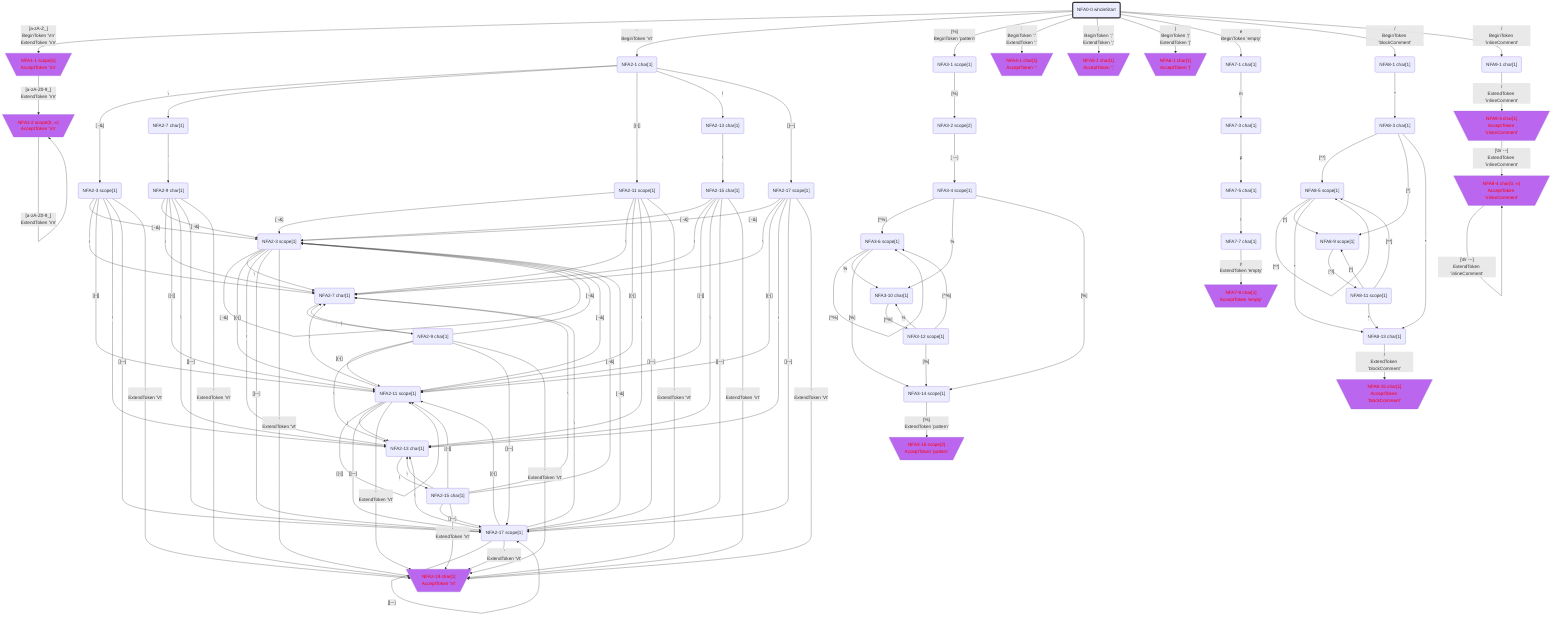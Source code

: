 flowchart
classDef c0001 color:#FF0000;
classDef c0010 stroke-dasharray: 10 10;
classDef c0011 stroke-dasharray: 10 10,color:#FF0000;
classDef c0100 fill:#BB66EE;
classDef c0101 fill:#BB66EE,color:#FF0000;
classDef c0110 fill:#BB66EE,stroke-dasharray: 10 10;
classDef c0111 fill:#BB66EE,stroke-dasharray: 10 10,color:#FF0000;
classDef c1000 stroke:#333,stroke-width:4px;
classDef c1001 stroke:#333,stroke-width:4px,color:#FF0000;
classDef c1010 stroke:#333,stroke-width:4px,stroke-dasharray: 10 10;
classDef c1011 stroke:#333,stroke-width:4px,stroke-dasharray: 10 10,color:#FF0000;
classDef c1100 stroke:#333,stroke-width:4px,fill:#BB66EE;
classDef c1101 stroke:#333,stroke-width:4px,fill:#BB66EE,color:#FF0000;
classDef c1110 stroke:#333,stroke-width:4px,fill:#BB66EE,stroke-dasharray: 10 10;
classDef c1111 stroke:#333,stroke-width:4px,fill:#BB66EE,stroke-dasharray: 10 10,color:#FF0000;
NFA0_0_238043("NFA0-0 wholeStart")
class NFA0_0_238043 c1000;
NFA1_1_44765691[\"NFA1-1 scope[1]
AcceptToken 'Vn'"/]
class NFA1_1_44765691 c0101;
NFA2_1_2142393("NFA2-1 char[1]")
NFA3_1_19281542("NFA3-1 scope[1]")
NFA4_1_39316155[\"NFA4-1 char[1]
AcceptToken ':'"/]
class NFA4_1_39316155 c0101;
NFA5_1_18301082[\"NFA5-1 char[1]
AcceptToken ';'"/]
class NFA5_1_18301082 c0101;
NFA6_1_30492010[\"NFA6-1 char[1]
AcceptToken '|'"/]
class NFA6_1_30492010 c0101;
NFA7_1_5992637("NFA7-1 char[1]")
NFA8_1_53933741("NFA8-1 char[1]")
NFA9_1_15641626("NFA9-1 char[1]")
NFA1_2_6556909[\"NFA1-2 scope{0, ∞}
AcceptToken 'Vn'"/]
class NFA1_2_6556909 c0101;
NFA2_3_61347601("NFA2-3 scope[1]")
NFA2_7_59012183("NFA2-7 char[1]")
NFA2_11_15257500("NFA2-11 scope[1]")
NFA2_13_3099778("NFA2-13 char[1]")
NFA2_17_27898002("NFA2-17 scope[1]")
NFA3_2_29169897("NFA3-2 scope[2]")
NFA7_3_3241099("NFA7-3 char[1]")
NFA8_3_50165743("NFA8-3 char[1]")
NFA9_3_49755431[\"NFA9-3 char[1]
AcceptToken 'inlineComment'"/]
class NFA9_3_49755431 c0101;
NFA2_3_3658088("NFA2-3 scope[1]")
NFA2_7_45145696("NFA2-7 char[1]")
NFA2_11_32922799("NFA2-11 scope[1]")
NFA2_13_27869743("NFA2-13 char[1]")
NFA2_17_49501095("NFA2-17 scope[1]")
NFA2_19_42856673[\"NFA2-19 char[1]
AcceptToken 'Vt'"/]
class NFA2_19_42856673 c0101;
NFA2_9_51713556("NFA2-9 char[1]")
NFA2_15_62768825("NFA2-15 char[1]")
NFA3_4_28048521("NFA3-4 scope[1]")
NFA7_5_61202487("NFA7-5 char[1]")
NFA8_5_36893359("NFA8-5 scope[1]")
NFA8_9_48838504("NFA8-9 scope[1]")
NFA8_13_63604780("NFA8-13 char[1]")
NFA9_4_35572112[\"NFA9-4 char{0, ∞}
AcceptToken 'inlineComment'"/]
class NFA9_4_35572112 c0101;
NFA2_9_57480441("NFA2-9 char[1]")
NFA2_15_47561922("NFA2-15 char[1]")
NFA3_6_57337714("NFA3-6 scope[1]")
NFA3_10_51110099("NFA3-10 char[1]")
NFA3_14_46277382("NFA3-14 scope[1]")
NFA7_7_44467520("NFA7-7 char[1]")
NFA8_11_64663364("NFA8-11 scope[1]")
NFA8_15_13843256[\"NFA8-15 char[1]
AcceptToken 'blockComment'"/]
class NFA8_15_13843256 c0101;
NFA3_12_45099364("NFA3-12 scope[1]")
NFA3_15_25404116[\"NFA3-15 scope[2]
AcceptToken 'pattern'"/]
class NFA3_15_25404116 c0101;
NFA7_9_27310456[\"NFA7-9 char[1]
AcceptToken 'empty'"/]
class NFA7_9_27310456 c0101;
NFA0_0_238043 -->|"[a-zA-Z_]
BeginToken 'Vn'
ExtendToken 'Vn'"|NFA1_1_44765691
NFA0_0_238043 -->|"'
BeginToken 'Vt'"|NFA2_1_2142393
NFA0_0_238043 -->|"[%]
BeginToken 'pattern'"|NFA3_1_19281542
NFA0_0_238043 -->|":
BeginToken ':'
ExtendToken ':'"|NFA4_1_39316155
NFA0_0_238043 -->|";
BeginToken ';'
ExtendToken ';'"|NFA5_1_18301082
NFA0_0_238043 -->|"|
BeginToken '|'
ExtendToken '|'"|NFA6_1_30492010
NFA0_0_238043 -->|"e
BeginToken 'empty'"|NFA7_1_5992637
NFA0_0_238043 -->|"/
BeginToken 'blockComment'"|NFA8_1_53933741
NFA0_0_238043 -->|"/
BeginToken 'inlineComment'"|NFA9_1_15641626
NFA1_1_44765691 -->|"[a-zA-Z0-9_]
ExtendToken 'Vn'"|NFA1_2_6556909
NFA2_1_2142393 -->|"[#32;-&]"|NFA2_3_61347601
NFA2_1_2142393 -->|"#92;"|NFA2_7_59012183
NFA2_1_2142393 -->|"[(-[]"|NFA2_11_15257500
NFA2_1_2142393 -->|"#92;"|NFA2_13_3099778
NFA2_1_2142393 -->|"[]-~]"|NFA2_17_27898002
NFA3_1_19281542 -->|"[%]"|NFA3_2_29169897
NFA7_1_5992637 -->|"m"|NFA7_3_3241099
NFA8_1_53933741 -->|"*"|NFA8_3_50165743
NFA9_1_15641626 -->|"/
ExtendToken 'inlineComment'"|NFA9_3_49755431
NFA1_2_6556909 -->|"[a-zA-Z0-9_]
ExtendToken 'Vn'"|NFA1_2_6556909
NFA2_3_61347601 -->|"[#32;-&]"|NFA2_3_3658088
NFA2_3_61347601 -->|"#92;"|NFA2_7_45145696
NFA2_3_61347601 -->|"[(-[]"|NFA2_11_32922799
NFA2_3_61347601 -->|"#92;"|NFA2_13_27869743
NFA2_3_61347601 -->|"[]-~]"|NFA2_17_49501095
NFA2_3_61347601 -->|"'
ExtendToken 'Vt'"|NFA2_19_42856673
NFA2_7_59012183 -->|"'"|NFA2_9_51713556
NFA2_11_15257500 -->|"[#32;-&]"|NFA2_3_3658088
NFA2_11_15257500 -->|"#92;"|NFA2_7_45145696
NFA2_11_15257500 -->|"[(-[]"|NFA2_11_32922799
NFA2_11_15257500 -->|"#92;"|NFA2_13_27869743
NFA2_11_15257500 -->|"[]-~]"|NFA2_17_49501095
NFA2_11_15257500 -->|"'
ExtendToken 'Vt'"|NFA2_19_42856673
NFA2_13_3099778 -->|"#92;"|NFA2_15_62768825
NFA2_17_27898002 -->|"[#32;-&]"|NFA2_3_3658088
NFA2_17_27898002 -->|"#92;"|NFA2_7_45145696
NFA2_17_27898002 -->|"[(-[]"|NFA2_11_32922799
NFA2_17_27898002 -->|"#92;"|NFA2_13_27869743
NFA2_17_27898002 -->|"[]-~]"|NFA2_17_49501095
NFA2_17_27898002 -->|"'
ExtendToken 'Vt'"|NFA2_19_42856673
NFA3_2_29169897 -->|"[#32;-~]"|NFA3_4_28048521
NFA7_3_3241099 -->|"p"|NFA7_5_61202487
NFA8_3_50165743 -->|"[^*]"|NFA8_5_36893359
NFA8_3_50165743 -->|"[*]"|NFA8_9_48838504
NFA8_3_50165743 -->|"*"|NFA8_13_63604780
NFA9_3_49755431 -->|"[#92;t#92;r#32;-~]
ExtendToken 'inlineComment'"|NFA9_4_35572112
NFA2_3_3658088 -->|"[#32;-&]"|NFA2_3_3658088
NFA2_3_3658088 -->|"#92;"|NFA2_7_45145696
NFA2_3_3658088 -->|"[(-[]"|NFA2_11_32922799
NFA2_3_3658088 -->|"#92;"|NFA2_13_27869743
NFA2_3_3658088 -->|"[]-~]"|NFA2_17_49501095
NFA2_3_3658088 -->|"'
ExtendToken 'Vt'"|NFA2_19_42856673
NFA2_7_45145696 -->|"'"|NFA2_9_57480441
NFA2_11_32922799 -->|"[#32;-&]"|NFA2_3_3658088
NFA2_11_32922799 -->|"#92;"|NFA2_7_45145696
NFA2_11_32922799 -->|"[(-[]"|NFA2_11_32922799
NFA2_11_32922799 -->|"#92;"|NFA2_13_27869743
NFA2_11_32922799 -->|"[]-~]"|NFA2_17_49501095
NFA2_11_32922799 -->|"'
ExtendToken 'Vt'"|NFA2_19_42856673
NFA2_13_27869743 -->|"#92;"|NFA2_15_47561922
NFA2_17_49501095 -->|"[#32;-&]"|NFA2_3_3658088
NFA2_17_49501095 -->|"#92;"|NFA2_7_45145696
NFA2_17_49501095 -->|"[(-[]"|NFA2_11_32922799
NFA2_17_49501095 -->|"#92;"|NFA2_13_27869743
NFA2_17_49501095 -->|"[]-~]"|NFA2_17_49501095
NFA2_17_49501095 -->|"'
ExtendToken 'Vt'"|NFA2_19_42856673
NFA2_9_51713556 -->|"[#32;-&]"|NFA2_3_3658088
NFA2_9_51713556 -->|"#92;"|NFA2_7_45145696
NFA2_9_51713556 -->|"[(-[]"|NFA2_11_32922799
NFA2_9_51713556 -->|"#92;"|NFA2_13_27869743
NFA2_9_51713556 -->|"[]-~]"|NFA2_17_49501095
NFA2_9_51713556 -->|"'
ExtendToken 'Vt'"|NFA2_19_42856673
NFA2_15_62768825 -->|"[#32;-&]"|NFA2_3_3658088
NFA2_15_62768825 -->|"#92;"|NFA2_7_45145696
NFA2_15_62768825 -->|"[(-[]"|NFA2_11_32922799
NFA2_15_62768825 -->|"#92;"|NFA2_13_27869743
NFA2_15_62768825 -->|"[]-~]"|NFA2_17_49501095
NFA2_15_62768825 -->|"'
ExtendToken 'Vt'"|NFA2_19_42856673
NFA3_4_28048521 -->|"[^%]"|NFA3_6_57337714
NFA3_4_28048521 -->|"%"|NFA3_10_51110099
NFA3_4_28048521 -->|"[%]"|NFA3_14_46277382
NFA7_5_61202487 -->|"t"|NFA7_7_44467520
NFA8_5_36893359 -->|"[^*]"|NFA8_5_36893359
NFA8_5_36893359 -->|"[*]"|NFA8_9_48838504
NFA8_5_36893359 -->|"*"|NFA8_13_63604780
NFA8_9_48838504 -->|"[^/]"|NFA8_11_64663364
NFA8_13_63604780 -->|"/
ExtendToken 'blockComment'"|NFA8_15_13843256
NFA9_4_35572112 -->|"[#92;t#92;r#32;-~]
ExtendToken 'inlineComment'"|NFA9_4_35572112
NFA2_9_57480441 -->|"[#32;-&]"|NFA2_3_3658088
NFA2_9_57480441 -->|"#92;"|NFA2_7_45145696
NFA2_9_57480441 -->|"[(-[]"|NFA2_11_32922799
NFA2_9_57480441 -->|"#92;"|NFA2_13_27869743
NFA2_9_57480441 -->|"[]-~]"|NFA2_17_49501095
NFA2_9_57480441 -->|"'
ExtendToken 'Vt'"|NFA2_19_42856673
NFA2_15_47561922 -->|"[#32;-&]"|NFA2_3_3658088
NFA2_15_47561922 -->|"#92;"|NFA2_7_45145696
NFA2_15_47561922 -->|"[(-[]"|NFA2_11_32922799
NFA2_15_47561922 -->|"#92;"|NFA2_13_27869743
NFA2_15_47561922 -->|"[]-~]"|NFA2_17_49501095
NFA2_15_47561922 -->|"'
ExtendToken 'Vt'"|NFA2_19_42856673
NFA3_6_57337714 -->|"[^%]"|NFA3_6_57337714
NFA3_6_57337714 -->|"%"|NFA3_10_51110099
NFA3_6_57337714 -->|"[%]"|NFA3_14_46277382
NFA3_10_51110099 -->|"[^%]"|NFA3_12_45099364
NFA3_14_46277382 -->|"[%]
ExtendToken 'pattern'"|NFA3_15_25404116
NFA7_7_44467520 -->|"y
ExtendToken 'empty'"|NFA7_9_27310456
NFA8_11_64663364 -->|"[^*]"|NFA8_5_36893359
NFA8_11_64663364 -->|"[*]"|NFA8_9_48838504
NFA8_11_64663364 -->|"*"|NFA8_13_63604780
NFA3_12_45099364 -->|"[^%]"|NFA3_6_57337714
NFA3_12_45099364 -->|"%"|NFA3_10_51110099
NFA3_12_45099364 -->|"[%]"|NFA3_14_46277382